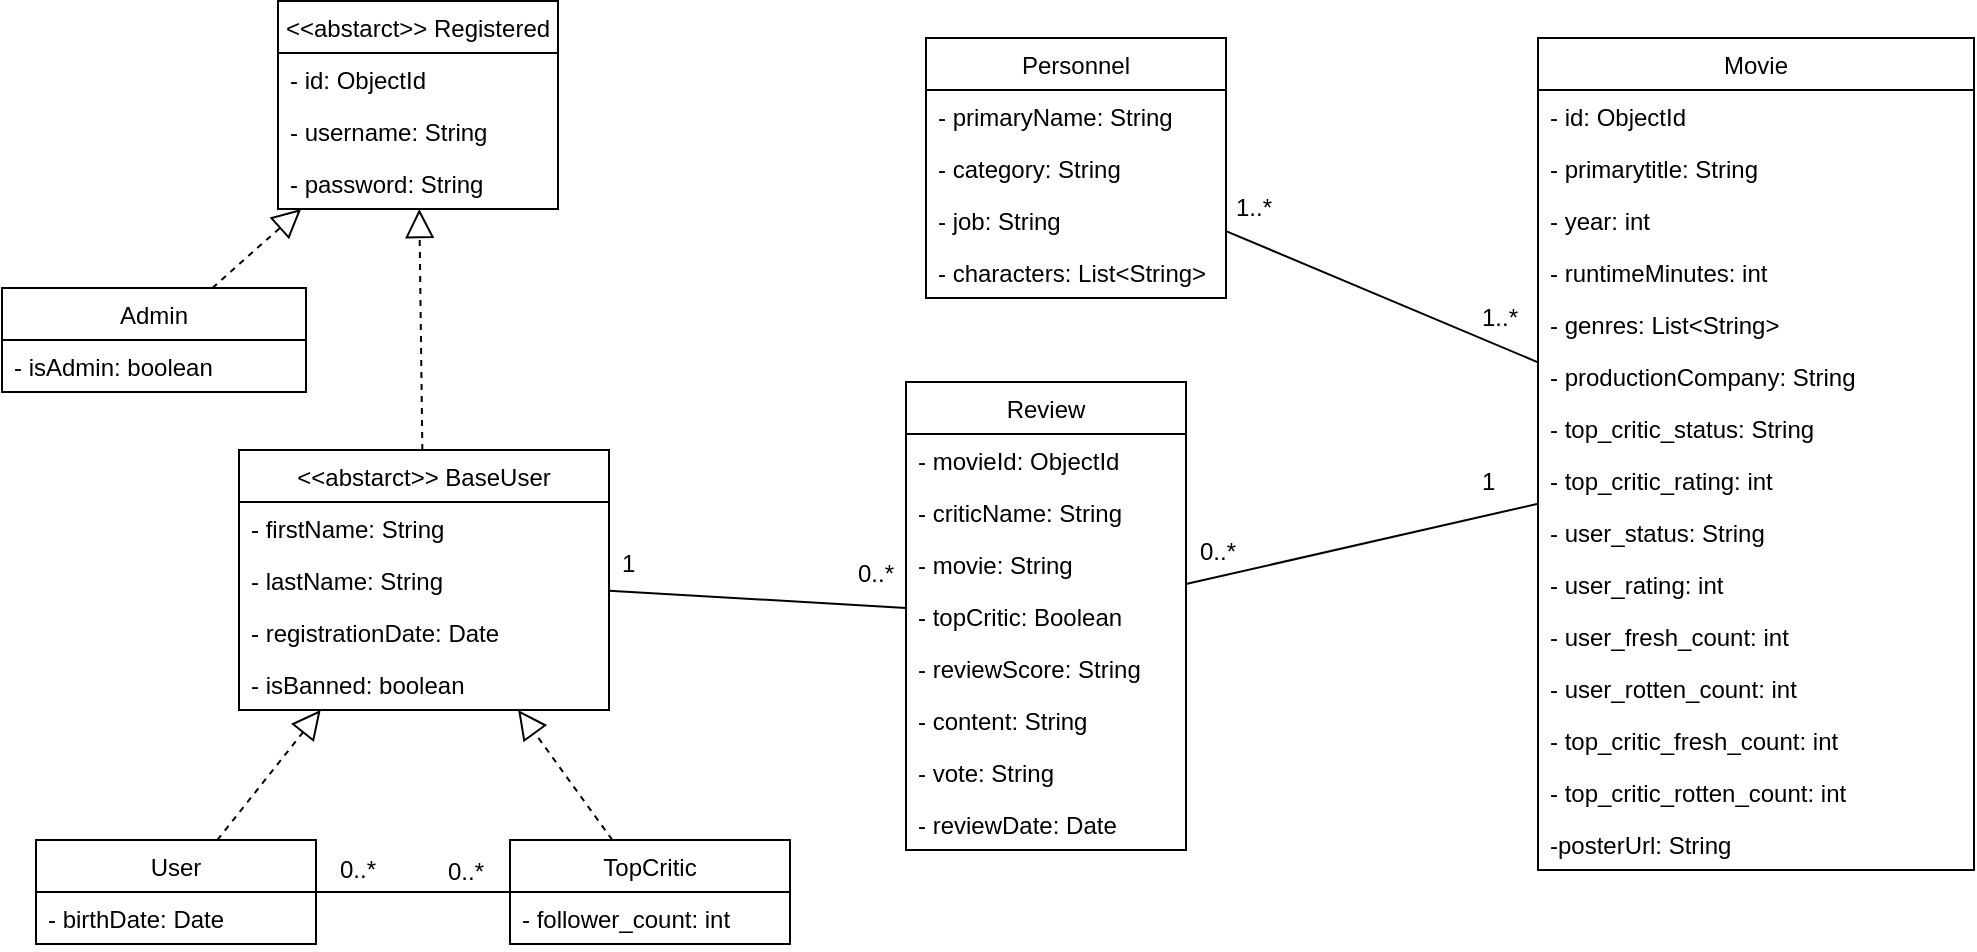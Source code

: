 <mxfile version="20.6.2" type="device"><diagram id="yHL_Qfg9oR6NgDnkEY8L" name="Pagina-1"><mxGraphModel dx="1278" dy="619" grid="0" gridSize="10" guides="1" tooltips="1" connect="1" arrows="1" fold="1" page="1" pageScale="1" pageWidth="1169" pageHeight="827" math="0" shadow="0"><root><mxCell id="0"/><mxCell id="1" parent="0"/><mxCell id="jIxoqmBoYQ7-ECyy3qYm-38" style="edgeStyle=none;rounded=0;orthogonalLoop=1;jettySize=auto;html=1;exitX=1;exitY=0.5;exitDx=0;exitDy=0;entryX=0;entryY=0.5;entryDx=0;entryDy=0;startArrow=none;startFill=0;endArrow=none;endFill=0;" parent="1" edge="1"><mxGeometry relative="1" as="geometry"><mxPoint x="760.0" y="835" as="sourcePoint"/></mxGeometry></mxCell><mxCell id="jIxoqmBoYQ7-ECyy3qYm-43" style="edgeStyle=none;rounded=0;orthogonalLoop=1;jettySize=auto;html=1;exitX=1;exitY=0.5;exitDx=0;exitDy=0;startArrow=none;startFill=0;endArrow=none;endFill=0;entryX=0;entryY=0.5;entryDx=0;entryDy=0;" parent="1" edge="1"><mxGeometry relative="1" as="geometry"><mxPoint x="625" y="965" as="targetPoint"/></mxGeometry></mxCell><mxCell id="P9W6DKQnQrp1OrO4kWXR-3" value="&lt;&lt;abstarct&gt;&gt; Registered" style="swimlane;fontStyle=0;childLayout=stackLayout;horizontal=1;startSize=26;fillColor=none;horizontalStack=0;resizeParent=1;resizeParentMax=0;resizeLast=0;collapsible=1;marginBottom=0;" parent="1" vertex="1"><mxGeometry x="191" y="322.5" width="140" height="104" as="geometry"/></mxCell><mxCell id="9BUdQOU9Sq6GQSyg0i26-9" value="- id: ObjectId" style="text;strokeColor=none;fillColor=none;align=left;verticalAlign=top;spacingLeft=4;spacingRight=4;overflow=hidden;rotatable=0;points=[[0,0.5],[1,0.5]];portConstraint=eastwest;" vertex="1" parent="P9W6DKQnQrp1OrO4kWXR-3"><mxGeometry y="26" width="140" height="26" as="geometry"/></mxCell><mxCell id="P9W6DKQnQrp1OrO4kWXR-4" value="- username: String" style="text;strokeColor=none;fillColor=none;align=left;verticalAlign=top;spacingLeft=4;spacingRight=4;overflow=hidden;rotatable=0;points=[[0,0.5],[1,0.5]];portConstraint=eastwest;" parent="P9W6DKQnQrp1OrO4kWXR-3" vertex="1"><mxGeometry y="52" width="140" height="26" as="geometry"/></mxCell><mxCell id="P9W6DKQnQrp1OrO4kWXR-5" value="- password: String" style="text;strokeColor=none;fillColor=none;align=left;verticalAlign=top;spacingLeft=4;spacingRight=4;overflow=hidden;rotatable=0;points=[[0,0.5],[1,0.5]];portConstraint=eastwest;" parent="P9W6DKQnQrp1OrO4kWXR-3" vertex="1"><mxGeometry y="78" width="140" height="26" as="geometry"/></mxCell><mxCell id="P9W6DKQnQrp1OrO4kWXR-10" value="" style="endArrow=block;dashed=1;endFill=0;endSize=12;html=1;" parent="1" source="9BUdQOU9Sq6GQSyg0i26-2" target="P9W6DKQnQrp1OrO4kWXR-3" edge="1"><mxGeometry width="160" relative="1" as="geometry"><mxPoint x="157.548" y="461.5" as="sourcePoint"/><mxPoint x="451" y="392" as="targetPoint"/></mxGeometry></mxCell><mxCell id="P9W6DKQnQrp1OrO4kWXR-11" value="&lt;&lt;abstarct&gt;&gt; BaseUser" style="swimlane;fontStyle=0;childLayout=stackLayout;horizontal=1;startSize=26;fillColor=none;horizontalStack=0;resizeParent=1;resizeParentMax=0;resizeLast=0;collapsible=1;marginBottom=0;" parent="1" vertex="1"><mxGeometry x="171.5" y="547" width="185" height="130" as="geometry"/></mxCell><mxCell id="P9W6DKQnQrp1OrO4kWXR-13" value="- firstName: String" style="text;strokeColor=none;fillColor=none;align=left;verticalAlign=top;spacingLeft=4;spacingRight=4;overflow=hidden;rotatable=0;points=[[0,0.5],[1,0.5]];portConstraint=eastwest;" parent="P9W6DKQnQrp1OrO4kWXR-11" vertex="1"><mxGeometry y="26" width="185" height="26" as="geometry"/></mxCell><mxCell id="P9W6DKQnQrp1OrO4kWXR-28" value="- lastName: String" style="text;strokeColor=none;fillColor=none;align=left;verticalAlign=top;spacingLeft=4;spacingRight=4;overflow=hidden;rotatable=0;points=[[0,0.5],[1,0.5]];portConstraint=eastwest;" parent="P9W6DKQnQrp1OrO4kWXR-11" vertex="1"><mxGeometry y="52" width="185" height="26" as="geometry"/></mxCell><mxCell id="P9W6DKQnQrp1OrO4kWXR-30" value="- registrationDate: Date" style="text;strokeColor=none;fillColor=none;align=left;verticalAlign=top;spacingLeft=4;spacingRight=4;overflow=hidden;rotatable=0;points=[[0,0.5],[1,0.5]];portConstraint=eastwest;" parent="P9W6DKQnQrp1OrO4kWXR-11" vertex="1"><mxGeometry y="78" width="185" height="26" as="geometry"/></mxCell><mxCell id="9BUdQOU9Sq6GQSyg0i26-10" value="- isBanned: boolean" style="text;strokeColor=none;fillColor=none;align=left;verticalAlign=top;spacingLeft=4;spacingRight=4;overflow=hidden;rotatable=0;points=[[0,0.5],[1,0.5]];portConstraint=eastwest;" vertex="1" parent="P9W6DKQnQrp1OrO4kWXR-11"><mxGeometry y="104" width="185" height="26" as="geometry"/></mxCell><mxCell id="P9W6DKQnQrp1OrO4kWXR-14" value="User" style="swimlane;fontStyle=0;childLayout=stackLayout;horizontal=1;startSize=26;fillColor=none;horizontalStack=0;resizeParent=1;resizeParentMax=0;resizeLast=0;collapsible=1;marginBottom=0;" parent="1" vertex="1"><mxGeometry x="70" y="742" width="140" height="52" as="geometry"/></mxCell><mxCell id="P9W6DKQnQrp1OrO4kWXR-15" value="- birthDate: Date" style="text;strokeColor=none;fillColor=none;align=left;verticalAlign=top;spacingLeft=4;spacingRight=4;overflow=hidden;rotatable=0;points=[[0,0.5],[1,0.5]];portConstraint=eastwest;" parent="P9W6DKQnQrp1OrO4kWXR-14" vertex="1"><mxGeometry y="26" width="140" height="26" as="geometry"/></mxCell><mxCell id="P9W6DKQnQrp1OrO4kWXR-18" value="" style="endArrow=block;dashed=1;endFill=0;endSize=12;html=1;" parent="1" source="P9W6DKQnQrp1OrO4kWXR-11" target="P9W6DKQnQrp1OrO4kWXR-3" edge="1"><mxGeometry width="160" relative="1" as="geometry"><mxPoint x="529.265" y="390.5" as="sourcePoint"/><mxPoint x="434.103" y="310" as="targetPoint"/></mxGeometry></mxCell><mxCell id="P9W6DKQnQrp1OrO4kWXR-19" value="" style="endArrow=block;dashed=1;endFill=0;endSize=12;html=1;" parent="1" source="P9W6DKQnQrp1OrO4kWXR-14" target="P9W6DKQnQrp1OrO4kWXR-11" edge="1"><mxGeometry width="160" relative="1" as="geometry"><mxPoint x="278.98" y="557.0" as="sourcePoint"/><mxPoint x="340.28" y="499" as="targetPoint"/></mxGeometry></mxCell><mxCell id="P9W6DKQnQrp1OrO4kWXR-20" value="" style="endArrow=block;dashed=1;endFill=0;endSize=12;html=1;" parent="1" source="9BUdQOU9Sq6GQSyg0i26-11" target="P9W6DKQnQrp1OrO4kWXR-11" edge="1"><mxGeometry width="160" relative="1" as="geometry"><mxPoint x="376.5" y="742" as="sourcePoint"/><mxPoint x="247.199" y="609" as="targetPoint"/></mxGeometry></mxCell><mxCell id="P9W6DKQnQrp1OrO4kWXR-23" value="Movie" style="swimlane;fontStyle=0;childLayout=stackLayout;horizontal=1;startSize=26;fillColor=none;horizontalStack=0;resizeParent=1;resizeParentMax=0;resizeLast=0;collapsible=1;marginBottom=0;" parent="1" vertex="1"><mxGeometry x="821" y="341" width="218" height="416" as="geometry"><mxRectangle x="821" y="341" width="67" height="26" as="alternateBounds"/></mxGeometry></mxCell><mxCell id="9BUdQOU9Sq6GQSyg0i26-17" value="- id: ObjectId" style="text;strokeColor=none;fillColor=none;align=left;verticalAlign=top;spacingLeft=4;spacingRight=4;overflow=hidden;rotatable=0;points=[[0,0.5],[1,0.5]];portConstraint=eastwest;" vertex="1" parent="P9W6DKQnQrp1OrO4kWXR-23"><mxGeometry y="26" width="218" height="26" as="geometry"/></mxCell><mxCell id="P9W6DKQnQrp1OrO4kWXR-33" value="- primarytitle: String" style="text;strokeColor=none;fillColor=none;align=left;verticalAlign=top;spacingLeft=4;spacingRight=4;overflow=hidden;rotatable=0;points=[[0,0.5],[1,0.5]];portConstraint=eastwest;" parent="P9W6DKQnQrp1OrO4kWXR-23" vertex="1"><mxGeometry y="52" width="218" height="26" as="geometry"/></mxCell><mxCell id="P9W6DKQnQrp1OrO4kWXR-36" value="- year: int" style="text;strokeColor=none;fillColor=none;align=left;verticalAlign=top;spacingLeft=4;spacingRight=4;overflow=hidden;rotatable=0;points=[[0,0.5],[1,0.5]];portConstraint=eastwest;" parent="P9W6DKQnQrp1OrO4kWXR-23" vertex="1"><mxGeometry y="78" width="218" height="26" as="geometry"/></mxCell><mxCell id="P9W6DKQnQrp1OrO4kWXR-37" value="- runtimeMinutes: int" style="text;strokeColor=none;fillColor=none;align=left;verticalAlign=top;spacingLeft=4;spacingRight=4;overflow=hidden;rotatable=0;points=[[0,0.5],[1,0.5]];portConstraint=eastwest;" parent="P9W6DKQnQrp1OrO4kWXR-23" vertex="1"><mxGeometry y="104" width="218" height="26" as="geometry"/></mxCell><mxCell id="P9W6DKQnQrp1OrO4kWXR-38" value="- genres: List&lt;String&gt;" style="text;strokeColor=none;fillColor=none;align=left;verticalAlign=top;spacingLeft=4;spacingRight=4;overflow=hidden;rotatable=0;points=[[0,0.5],[1,0.5]];portConstraint=eastwest;" parent="P9W6DKQnQrp1OrO4kWXR-23" vertex="1"><mxGeometry y="130" width="218" height="26" as="geometry"/></mxCell><mxCell id="P9W6DKQnQrp1OrO4kWXR-50" value="- productionCompany: String" style="text;strokeColor=none;fillColor=none;align=left;verticalAlign=top;spacingLeft=4;spacingRight=4;overflow=hidden;rotatable=0;points=[[0,0.5],[1,0.5]];portConstraint=eastwest;" parent="P9W6DKQnQrp1OrO4kWXR-23" vertex="1"><mxGeometry y="156" width="218" height="26" as="geometry"/></mxCell><mxCell id="P9W6DKQnQrp1OrO4kWXR-57" value="- top_critic_status: String" style="text;strokeColor=none;fillColor=none;align=left;verticalAlign=top;spacingLeft=4;spacingRight=4;overflow=hidden;rotatable=0;points=[[0,0.5],[1,0.5]];portConstraint=eastwest;" parent="P9W6DKQnQrp1OrO4kWXR-23" vertex="1"><mxGeometry y="182" width="218" height="26" as="geometry"/></mxCell><mxCell id="P9W6DKQnQrp1OrO4kWXR-58" value="- top_critic_rating: int" style="text;strokeColor=none;fillColor=none;align=left;verticalAlign=top;spacingLeft=4;spacingRight=4;overflow=hidden;rotatable=0;points=[[0,0.5],[1,0.5]];portConstraint=eastwest;" parent="P9W6DKQnQrp1OrO4kWXR-23" vertex="1"><mxGeometry y="208" width="218" height="26" as="geometry"/></mxCell><mxCell id="9BUdQOU9Sq6GQSyg0i26-18" value="- user_status: String" style="text;strokeColor=none;fillColor=none;align=left;verticalAlign=top;spacingLeft=4;spacingRight=4;overflow=hidden;rotatable=0;points=[[0,0.5],[1,0.5]];portConstraint=eastwest;" vertex="1" parent="P9W6DKQnQrp1OrO4kWXR-23"><mxGeometry y="234" width="218" height="26" as="geometry"/></mxCell><mxCell id="9BUdQOU9Sq6GQSyg0i26-19" value="- user_rating: int" style="text;strokeColor=none;fillColor=none;align=left;verticalAlign=top;spacingLeft=4;spacingRight=4;overflow=hidden;rotatable=0;points=[[0,0.5],[1,0.5]];portConstraint=eastwest;" vertex="1" parent="P9W6DKQnQrp1OrO4kWXR-23"><mxGeometry y="260" width="218" height="26" as="geometry"/></mxCell><mxCell id="9BUdQOU9Sq6GQSyg0i26-20" value="- user_fresh_count: int" style="text;strokeColor=none;fillColor=none;align=left;verticalAlign=top;spacingLeft=4;spacingRight=4;overflow=hidden;rotatable=0;points=[[0,0.5],[1,0.5]];portConstraint=eastwest;" vertex="1" parent="P9W6DKQnQrp1OrO4kWXR-23"><mxGeometry y="286" width="218" height="26" as="geometry"/></mxCell><mxCell id="9BUdQOU9Sq6GQSyg0i26-21" value="- user_rotten_count: int" style="text;strokeColor=none;fillColor=none;align=left;verticalAlign=top;spacingLeft=4;spacingRight=4;overflow=hidden;rotatable=0;points=[[0,0.5],[1,0.5]];portConstraint=eastwest;" vertex="1" parent="P9W6DKQnQrp1OrO4kWXR-23"><mxGeometry y="312" width="218" height="26" as="geometry"/></mxCell><mxCell id="9BUdQOU9Sq6GQSyg0i26-22" value="- top_critic_fresh_count: int" style="text;strokeColor=none;fillColor=none;align=left;verticalAlign=top;spacingLeft=4;spacingRight=4;overflow=hidden;rotatable=0;points=[[0,0.5],[1,0.5]];portConstraint=eastwest;" vertex="1" parent="P9W6DKQnQrp1OrO4kWXR-23"><mxGeometry y="338" width="218" height="26" as="geometry"/></mxCell><mxCell id="9BUdQOU9Sq6GQSyg0i26-23" value="- top_critic_rotten_count: int" style="text;strokeColor=none;fillColor=none;align=left;verticalAlign=top;spacingLeft=4;spacingRight=4;overflow=hidden;rotatable=0;points=[[0,0.5],[1,0.5]];portConstraint=eastwest;" vertex="1" parent="P9W6DKQnQrp1OrO4kWXR-23"><mxGeometry y="364" width="218" height="26" as="geometry"/></mxCell><mxCell id="9BUdQOU9Sq6GQSyg0i26-24" value="-posterUrl: String" style="text;strokeColor=none;fillColor=none;align=left;verticalAlign=top;spacingLeft=4;spacingRight=4;overflow=hidden;rotatable=0;points=[[0,0.5],[1,0.5]];portConstraint=eastwest;" vertex="1" parent="P9W6DKQnQrp1OrO4kWXR-23"><mxGeometry y="390" width="218" height="26" as="geometry"/></mxCell><mxCell id="P9W6DKQnQrp1OrO4kWXR-25" value="Review" style="swimlane;fontStyle=0;childLayout=stackLayout;horizontal=1;startSize=26;fillColor=none;horizontalStack=0;resizeParent=1;resizeParentMax=0;resizeLast=0;collapsible=1;marginBottom=0;" parent="1" vertex="1"><mxGeometry x="505" y="513" width="140" height="234" as="geometry"/></mxCell><mxCell id="P9W6DKQnQrp1OrO4kWXR-64" value="- movieId: ObjectId" style="text;strokeColor=none;fillColor=none;align=left;verticalAlign=top;spacingLeft=4;spacingRight=4;overflow=hidden;rotatable=0;points=[[0,0.5],[1,0.5]];portConstraint=eastwest;" parent="P9W6DKQnQrp1OrO4kWXR-25" vertex="1"><mxGeometry y="26" width="140" height="26" as="geometry"/></mxCell><mxCell id="9BUdQOU9Sq6GQSyg0i26-8" value="- criticName: String" style="text;strokeColor=none;fillColor=none;align=left;verticalAlign=top;spacingLeft=4;spacingRight=4;overflow=hidden;rotatable=0;points=[[0,0.5],[1,0.5]];portConstraint=eastwest;" vertex="1" parent="P9W6DKQnQrp1OrO4kWXR-25"><mxGeometry y="52" width="140" height="26" as="geometry"/></mxCell><mxCell id="hIL6_6IIKMTkNvDbICoT-3" value="- movie: String" style="text;strokeColor=none;fillColor=none;align=left;verticalAlign=top;spacingLeft=4;spacingRight=4;overflow=hidden;rotatable=0;points=[[0,0.5],[1,0.5]];portConstraint=eastwest;" parent="P9W6DKQnQrp1OrO4kWXR-25" vertex="1"><mxGeometry y="78" width="140" height="26" as="geometry"/></mxCell><mxCell id="P9W6DKQnQrp1OrO4kWXR-65" value="- topCritic: Boolean" style="text;strokeColor=none;fillColor=none;align=left;verticalAlign=top;spacingLeft=4;spacingRight=4;overflow=hidden;rotatable=0;points=[[0,0.5],[1,0.5]];portConstraint=eastwest;" parent="P9W6DKQnQrp1OrO4kWXR-25" vertex="1"><mxGeometry y="104" width="140" height="26" as="geometry"/></mxCell><mxCell id="7etmTGYVcq7FChCKoWf2-2" value="- reviewScore: String" style="text;strokeColor=none;fillColor=none;align=left;verticalAlign=top;spacingLeft=4;spacingRight=4;overflow=hidden;rotatable=0;points=[[0,0.5],[1,0.5]];portConstraint=eastwest;" parent="P9W6DKQnQrp1OrO4kWXR-25" vertex="1"><mxGeometry y="130" width="140" height="26" as="geometry"/></mxCell><mxCell id="P9W6DKQnQrp1OrO4kWXR-66" value="- content: String" style="text;strokeColor=none;fillColor=none;align=left;verticalAlign=top;spacingLeft=4;spacingRight=4;overflow=hidden;rotatable=0;points=[[0,0.5],[1,0.5]];portConstraint=eastwest;" parent="P9W6DKQnQrp1OrO4kWXR-25" vertex="1"><mxGeometry y="156" width="140" height="26" as="geometry"/></mxCell><mxCell id="P9W6DKQnQrp1OrO4kWXR-67" value="- vote: String" style="text;strokeColor=none;fillColor=none;align=left;verticalAlign=top;spacingLeft=4;spacingRight=4;overflow=hidden;rotatable=0;points=[[0,0.5],[1,0.5]];portConstraint=eastwest;" parent="P9W6DKQnQrp1OrO4kWXR-25" vertex="1"><mxGeometry y="182" width="140" height="26" as="geometry"/></mxCell><mxCell id="7etmTGYVcq7FChCKoWf2-1" value="- reviewDate: Date" style="text;strokeColor=none;fillColor=none;align=left;verticalAlign=top;spacingLeft=4;spacingRight=4;overflow=hidden;rotatable=0;points=[[0,0.5],[1,0.5]];portConstraint=eastwest;" parent="P9W6DKQnQrp1OrO4kWXR-25" vertex="1"><mxGeometry y="208" width="140" height="26" as="geometry"/></mxCell><mxCell id="P9W6DKQnQrp1OrO4kWXR-40" value="Personnel" style="swimlane;fontStyle=0;childLayout=stackLayout;horizontal=1;startSize=26;fillColor=none;horizontalStack=0;resizeParent=1;resizeParentMax=0;resizeLast=0;collapsible=1;marginBottom=0;" parent="1" vertex="1"><mxGeometry x="515" y="341" width="150" height="130" as="geometry"/></mxCell><mxCell id="P9W6DKQnQrp1OrO4kWXR-41" value="- primaryName: String" style="text;strokeColor=none;fillColor=none;align=left;verticalAlign=top;spacingLeft=4;spacingRight=4;overflow=hidden;rotatable=0;points=[[0,0.5],[1,0.5]];portConstraint=eastwest;" parent="P9W6DKQnQrp1OrO4kWXR-40" vertex="1"><mxGeometry y="26" width="150" height="26" as="geometry"/></mxCell><mxCell id="9BUdQOU9Sq6GQSyg0i26-14" value="- category: String" style="text;strokeColor=none;fillColor=none;align=left;verticalAlign=top;spacingLeft=4;spacingRight=4;overflow=hidden;rotatable=0;points=[[0,0.5],[1,0.5]];portConstraint=eastwest;" vertex="1" parent="P9W6DKQnQrp1OrO4kWXR-40"><mxGeometry y="52" width="150" height="26" as="geometry"/></mxCell><mxCell id="9BUdQOU9Sq6GQSyg0i26-15" value="- job: String" style="text;strokeColor=none;fillColor=none;align=left;verticalAlign=top;spacingLeft=4;spacingRight=4;overflow=hidden;rotatable=0;points=[[0,0.5],[1,0.5]];portConstraint=eastwest;" vertex="1" parent="P9W6DKQnQrp1OrO4kWXR-40"><mxGeometry y="78" width="150" height="26" as="geometry"/></mxCell><mxCell id="9BUdQOU9Sq6GQSyg0i26-16" value="- characters: List&lt;String&gt;" style="text;strokeColor=none;fillColor=none;align=left;verticalAlign=top;spacingLeft=4;spacingRight=4;overflow=hidden;rotatable=0;points=[[0,0.5],[1,0.5]];portConstraint=eastwest;" vertex="1" parent="P9W6DKQnQrp1OrO4kWXR-40"><mxGeometry y="104" width="150" height="26" as="geometry"/></mxCell><mxCell id="P9W6DKQnQrp1OrO4kWXR-61" value="" style="endArrow=none;endFill=0;endSize=12;html=1;" parent="1" source="P9W6DKQnQrp1OrO4kWXR-23" target="P9W6DKQnQrp1OrO4kWXR-25" edge="1"><mxGeometry width="160" relative="1" as="geometry"><mxPoint x="1024.5" y="440.482" as="sourcePoint"/><mxPoint x="1144.5" y="412.388" as="targetPoint"/></mxGeometry></mxCell><mxCell id="P9W6DKQnQrp1OrO4kWXR-68" style="rounded=0;orthogonalLoop=1;jettySize=auto;html=1;endArrow=none;endFill=0;" parent="1" source="P9W6DKQnQrp1OrO4kWXR-23" target="P9W6DKQnQrp1OrO4kWXR-40" edge="1"><mxGeometry relative="1" as="geometry"/></mxCell><mxCell id="P9W6DKQnQrp1OrO4kWXR-69" value="1..*" style="text;html=1;resizable=0;points=[];autosize=1;align=left;verticalAlign=top;spacingTop=-4;" parent="1" vertex="1"><mxGeometry x="791" y="471" width="28" height="14" as="geometry"/></mxCell><mxCell id="P9W6DKQnQrp1OrO4kWXR-70" value="1..*" style="text;html=1;resizable=0;points=[];autosize=1;align=left;verticalAlign=top;spacingTop=-4;" parent="1" vertex="1"><mxGeometry x="668" y="416" width="28" height="14" as="geometry"/></mxCell><mxCell id="P9W6DKQnQrp1OrO4kWXR-71" value="1" style="text;html=1;resizable=0;points=[];autosize=1;align=left;verticalAlign=top;spacingTop=-4;" parent="1" vertex="1"><mxGeometry x="791" y="553" width="17" height="14" as="geometry"/></mxCell><mxCell id="P9W6DKQnQrp1OrO4kWXR-72" value="0..*" style="text;html=1;resizable=0;points=[];autosize=1;align=left;verticalAlign=top;spacingTop=-4;" parent="1" vertex="1"><mxGeometry x="650" y="588" width="28" height="14" as="geometry"/></mxCell><mxCell id="P9W6DKQnQrp1OrO4kWXR-73" value="" style="endArrow=none;endFill=0;endSize=12;html=1;" parent="1" source="P9W6DKQnQrp1OrO4kWXR-25" target="P9W6DKQnQrp1OrO4kWXR-11" edge="1"><mxGeometry width="160" relative="1" as="geometry"><mxPoint x="806.5" y="512.951" as="sourcePoint"/><mxPoint x="657" y="577.348" as="targetPoint"/></mxGeometry></mxCell><mxCell id="P9W6DKQnQrp1OrO4kWXR-74" value="0..*" style="text;html=1;resizable=0;points=[];autosize=1;align=left;verticalAlign=top;spacingTop=-4;" parent="1" vertex="1"><mxGeometry x="479" y="599" width="28" height="14" as="geometry"/></mxCell><mxCell id="P9W6DKQnQrp1OrO4kWXR-75" value="1" style="text;html=1;resizable=0;points=[];autosize=1;align=left;verticalAlign=top;spacingTop=-4;" parent="1" vertex="1"><mxGeometry x="361" y="594" width="17" height="14" as="geometry"/></mxCell><mxCell id="asiFWyFOj8BlIvlLVXjs-1" value="" style="endArrow=none;endFill=0;endSize=12;html=1;" parent="1" source="9BUdQOU9Sq6GQSyg0i26-11" target="P9W6DKQnQrp1OrO4kWXR-14" edge="1"><mxGeometry width="160" relative="1" as="geometry"><mxPoint x="305" y="768" as="sourcePoint"/><mxPoint x="366.5" y="618.457" as="targetPoint"/></mxGeometry></mxCell><mxCell id="asiFWyFOj8BlIvlLVXjs-2" value="0..*" style="text;html=1;resizable=0;points=[];autosize=1;align=left;verticalAlign=top;spacingTop=-4;" parent="1" vertex="1"><mxGeometry x="220" y="747" width="28" height="14" as="geometry"/></mxCell><mxCell id="asiFWyFOj8BlIvlLVXjs-3" value="0..*" style="text;html=1;resizable=0;points=[];autosize=1;align=left;verticalAlign=top;spacingTop=-4;" parent="1" vertex="1"><mxGeometry x="274" y="748" width="28" height="14" as="geometry"/></mxCell><mxCell id="9BUdQOU9Sq6GQSyg0i26-2" value="Admin" style="swimlane;fontStyle=0;childLayout=stackLayout;horizontal=1;startSize=26;fillColor=none;horizontalStack=0;resizeParent=1;resizeParentMax=0;resizeLast=0;collapsible=1;marginBottom=0;" vertex="1" parent="1"><mxGeometry x="53" y="466" width="152" height="52" as="geometry"/></mxCell><mxCell id="9BUdQOU9Sq6GQSyg0i26-3" value="- isAdmin: boolean" style="text;strokeColor=none;fillColor=none;align=left;verticalAlign=top;spacingLeft=4;spacingRight=4;overflow=hidden;rotatable=0;points=[[0,0.5],[1,0.5]];portConstraint=eastwest;" vertex="1" parent="9BUdQOU9Sq6GQSyg0i26-2"><mxGeometry y="26" width="152" height="26" as="geometry"/></mxCell><mxCell id="9BUdQOU9Sq6GQSyg0i26-11" value="TopCritic" style="swimlane;fontStyle=0;childLayout=stackLayout;horizontal=1;startSize=26;fillColor=none;horizontalStack=0;resizeParent=1;resizeParentMax=0;resizeLast=0;collapsible=1;marginBottom=0;" vertex="1" parent="1"><mxGeometry x="307" y="742" width="140" height="52" as="geometry"/></mxCell><mxCell id="9BUdQOU9Sq6GQSyg0i26-12" value="- follower_count: int" style="text;strokeColor=none;fillColor=none;align=left;verticalAlign=top;spacingLeft=4;spacingRight=4;overflow=hidden;rotatable=0;points=[[0,0.5],[1,0.5]];portConstraint=eastwest;" vertex="1" parent="9BUdQOU9Sq6GQSyg0i26-11"><mxGeometry y="26" width="140" height="26" as="geometry"/></mxCell></root></mxGraphModel></diagram></mxfile>